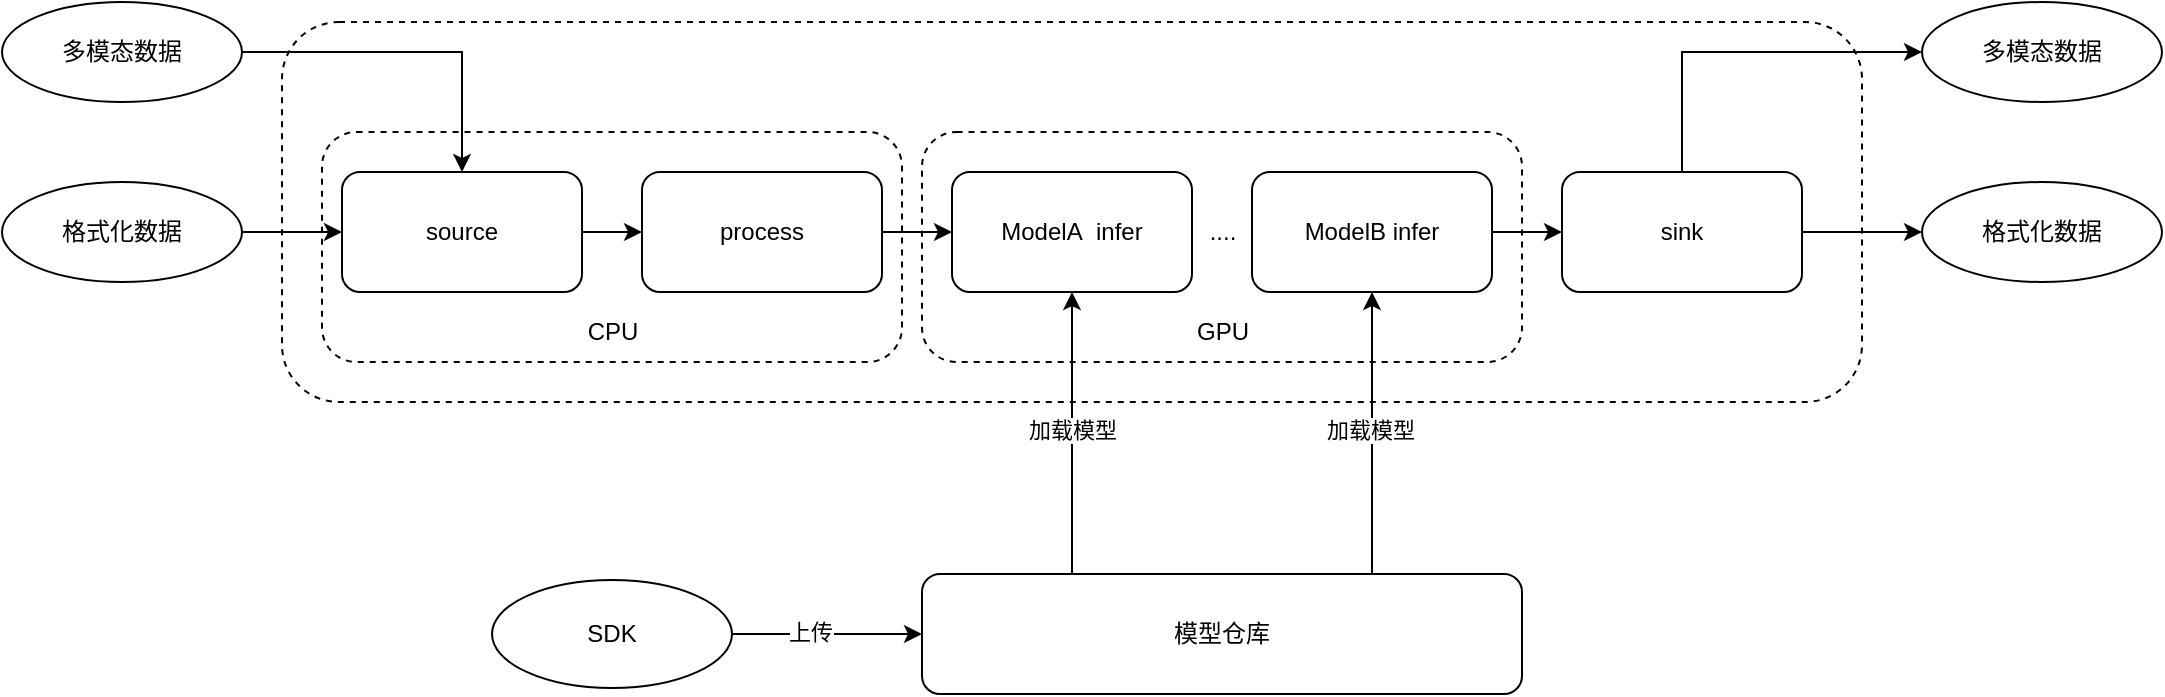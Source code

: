 <mxfile version="26.0.14">
  <diagram name="第 1 页" id="HdEpM-O0TYkWLyy1JGO3">
    <mxGraphModel dx="2901" dy="1145" grid="1" gridSize="10" guides="1" tooltips="1" connect="1" arrows="1" fold="1" page="1" pageScale="1" pageWidth="827" pageHeight="1169" math="0" shadow="0">
      <root>
        <mxCell id="0" />
        <mxCell id="1" parent="0" />
        <mxCell id="ikudgs5sdGQ6XO9FpwnY-12" value="" style="rounded=1;whiteSpace=wrap;html=1;dashed=1;" vertex="1" parent="1">
          <mxGeometry x="100" y="530" width="790" height="190" as="geometry" />
        </mxCell>
        <mxCell id="ikudgs5sdGQ6XO9FpwnY-19" style="edgeStyle=orthogonalEdgeStyle;rounded=0;orthogonalLoop=1;jettySize=auto;html=1;exitX=1;exitY=0.5;exitDx=0;exitDy=0;entryX=0;entryY=0.5;entryDx=0;entryDy=0;" edge="1" parent="1" source="ikudgs5sdGQ6XO9FpwnY-13" target="ikudgs5sdGQ6XO9FpwnY-35">
          <mxGeometry relative="1" as="geometry" />
        </mxCell>
        <mxCell id="ikudgs5sdGQ6XO9FpwnY-13" value="source" style="rounded=1;whiteSpace=wrap;html=1;" vertex="1" parent="1">
          <mxGeometry x="130" y="605" width="120" height="60" as="geometry" />
        </mxCell>
        <mxCell id="ikudgs5sdGQ6XO9FpwnY-14" value="ModelA&amp;nbsp; infer" style="rounded=1;whiteSpace=wrap;html=1;" vertex="1" parent="1">
          <mxGeometry x="435" y="605" width="120" height="60" as="geometry" />
        </mxCell>
        <mxCell id="ikudgs5sdGQ6XO9FpwnY-17" style="edgeStyle=orthogonalEdgeStyle;rounded=0;orthogonalLoop=1;jettySize=auto;html=1;exitX=1;exitY=0.5;exitDx=0;exitDy=0;entryX=0;entryY=0.5;entryDx=0;entryDy=0;" edge="1" parent="1" source="ikudgs5sdGQ6XO9FpwnY-15" target="ikudgs5sdGQ6XO9FpwnY-13">
          <mxGeometry relative="1" as="geometry" />
        </mxCell>
        <mxCell id="ikudgs5sdGQ6XO9FpwnY-15" value="格式化数据" style="ellipse;whiteSpace=wrap;html=1;" vertex="1" parent="1">
          <mxGeometry x="-40" y="610" width="120" height="50" as="geometry" />
        </mxCell>
        <mxCell id="ikudgs5sdGQ6XO9FpwnY-18" style="edgeStyle=orthogonalEdgeStyle;rounded=0;orthogonalLoop=1;jettySize=auto;html=1;exitX=1;exitY=0.5;exitDx=0;exitDy=0;entryX=0.5;entryY=0;entryDx=0;entryDy=0;" edge="1" parent="1" source="ikudgs5sdGQ6XO9FpwnY-16" target="ikudgs5sdGQ6XO9FpwnY-13">
          <mxGeometry relative="1" as="geometry" />
        </mxCell>
        <mxCell id="ikudgs5sdGQ6XO9FpwnY-16" value="多模态数据" style="ellipse;whiteSpace=wrap;html=1;" vertex="1" parent="1">
          <mxGeometry x="-40" y="520" width="120" height="50" as="geometry" />
        </mxCell>
        <mxCell id="ikudgs5sdGQ6XO9FpwnY-23" style="edgeStyle=orthogonalEdgeStyle;rounded=0;orthogonalLoop=1;jettySize=auto;html=1;exitX=1;exitY=0.5;exitDx=0;exitDy=0;entryX=0;entryY=0.5;entryDx=0;entryDy=0;" edge="1" parent="1" source="ikudgs5sdGQ6XO9FpwnY-20" target="ikudgs5sdGQ6XO9FpwnY-22">
          <mxGeometry relative="1" as="geometry" />
        </mxCell>
        <mxCell id="ikudgs5sdGQ6XO9FpwnY-20" value="ModelB infer" style="rounded=1;whiteSpace=wrap;html=1;" vertex="1" parent="1">
          <mxGeometry x="585" y="605" width="120" height="60" as="geometry" />
        </mxCell>
        <mxCell id="ikudgs5sdGQ6XO9FpwnY-26" style="edgeStyle=orthogonalEdgeStyle;rounded=0;orthogonalLoop=1;jettySize=auto;html=1;exitX=1;exitY=0.5;exitDx=0;exitDy=0;entryX=0;entryY=0.5;entryDx=0;entryDy=0;" edge="1" parent="1" source="ikudgs5sdGQ6XO9FpwnY-22" target="ikudgs5sdGQ6XO9FpwnY-24">
          <mxGeometry relative="1" as="geometry" />
        </mxCell>
        <mxCell id="ikudgs5sdGQ6XO9FpwnY-27" style="edgeStyle=orthogonalEdgeStyle;rounded=0;orthogonalLoop=1;jettySize=auto;html=1;exitX=0.5;exitY=0;exitDx=0;exitDy=0;entryX=0;entryY=0.5;entryDx=0;entryDy=0;" edge="1" parent="1" source="ikudgs5sdGQ6XO9FpwnY-22" target="ikudgs5sdGQ6XO9FpwnY-25">
          <mxGeometry relative="1" as="geometry" />
        </mxCell>
        <mxCell id="ikudgs5sdGQ6XO9FpwnY-22" value="sink" style="rounded=1;whiteSpace=wrap;html=1;" vertex="1" parent="1">
          <mxGeometry x="740" y="605" width="120" height="60" as="geometry" />
        </mxCell>
        <mxCell id="ikudgs5sdGQ6XO9FpwnY-24" value="格式化数据" style="ellipse;whiteSpace=wrap;html=1;" vertex="1" parent="1">
          <mxGeometry x="920" y="610" width="120" height="50" as="geometry" />
        </mxCell>
        <mxCell id="ikudgs5sdGQ6XO9FpwnY-25" value="多模态数据" style="ellipse;whiteSpace=wrap;html=1;" vertex="1" parent="1">
          <mxGeometry x="920" y="520" width="120" height="50" as="geometry" />
        </mxCell>
        <mxCell id="ikudgs5sdGQ6XO9FpwnY-29" style="edgeStyle=orthogonalEdgeStyle;rounded=0;orthogonalLoop=1;jettySize=auto;html=1;exitX=0.25;exitY=0;exitDx=0;exitDy=0;entryX=0.5;entryY=1;entryDx=0;entryDy=0;" edge="1" parent="1" source="ikudgs5sdGQ6XO9FpwnY-28" target="ikudgs5sdGQ6XO9FpwnY-14">
          <mxGeometry relative="1" as="geometry" />
        </mxCell>
        <mxCell id="ikudgs5sdGQ6XO9FpwnY-32" value="加载模型" style="edgeLabel;html=1;align=center;verticalAlign=middle;resizable=0;points=[];" vertex="1" connectable="0" parent="ikudgs5sdGQ6XO9FpwnY-29">
          <mxGeometry x="0.018" relative="1" as="geometry">
            <mxPoint as="offset" />
          </mxGeometry>
        </mxCell>
        <mxCell id="ikudgs5sdGQ6XO9FpwnY-31" style="edgeStyle=orthogonalEdgeStyle;rounded=0;orthogonalLoop=1;jettySize=auto;html=1;exitX=0.75;exitY=0;exitDx=0;exitDy=0;entryX=0.5;entryY=1;entryDx=0;entryDy=0;" edge="1" parent="1" source="ikudgs5sdGQ6XO9FpwnY-28" target="ikudgs5sdGQ6XO9FpwnY-20">
          <mxGeometry relative="1" as="geometry" />
        </mxCell>
        <mxCell id="ikudgs5sdGQ6XO9FpwnY-33" value="加载模型" style="edgeLabel;html=1;align=center;verticalAlign=middle;resizable=0;points=[];" vertex="1" connectable="0" parent="ikudgs5sdGQ6XO9FpwnY-31">
          <mxGeometry x="0.018" y="1" relative="1" as="geometry">
            <mxPoint as="offset" />
          </mxGeometry>
        </mxCell>
        <mxCell id="ikudgs5sdGQ6XO9FpwnY-28" value="模型仓库" style="rounded=1;whiteSpace=wrap;html=1;" vertex="1" parent="1">
          <mxGeometry x="420" y="806" width="300" height="60" as="geometry" />
        </mxCell>
        <mxCell id="ikudgs5sdGQ6XO9FpwnY-36" style="edgeStyle=orthogonalEdgeStyle;rounded=0;orthogonalLoop=1;jettySize=auto;html=1;exitX=1;exitY=0.5;exitDx=0;exitDy=0;entryX=0;entryY=0.5;entryDx=0;entryDy=0;" edge="1" parent="1" source="ikudgs5sdGQ6XO9FpwnY-35" target="ikudgs5sdGQ6XO9FpwnY-14">
          <mxGeometry relative="1" as="geometry" />
        </mxCell>
        <mxCell id="ikudgs5sdGQ6XO9FpwnY-35" value="process" style="rounded=1;whiteSpace=wrap;html=1;" vertex="1" parent="1">
          <mxGeometry x="280" y="605" width="120" height="60" as="geometry" />
        </mxCell>
        <mxCell id="ikudgs5sdGQ6XO9FpwnY-37" value="...." style="text;html=1;align=center;verticalAlign=middle;resizable=0;points=[];autosize=1;strokeColor=none;fillColor=none;" vertex="1" parent="1">
          <mxGeometry x="550" y="620" width="40" height="30" as="geometry" />
        </mxCell>
        <mxCell id="ikudgs5sdGQ6XO9FpwnY-38" value="" style="rounded=1;whiteSpace=wrap;html=1;fillColor=none;dashed=1;" vertex="1" parent="1">
          <mxGeometry x="120" y="585" width="290" height="115" as="geometry" />
        </mxCell>
        <mxCell id="ikudgs5sdGQ6XO9FpwnY-40" value="CPU" style="text;html=1;align=center;verticalAlign=middle;resizable=0;points=[];autosize=1;strokeColor=none;fillColor=none;" vertex="1" parent="1">
          <mxGeometry x="240" y="670" width="50" height="30" as="geometry" />
        </mxCell>
        <mxCell id="ikudgs5sdGQ6XO9FpwnY-41" value="" style="rounded=1;whiteSpace=wrap;html=1;fillColor=none;dashed=1;" vertex="1" parent="1">
          <mxGeometry x="420" y="585" width="300" height="115" as="geometry" />
        </mxCell>
        <mxCell id="ikudgs5sdGQ6XO9FpwnY-42" value="GPU" style="text;html=1;align=center;verticalAlign=middle;resizable=0;points=[];autosize=1;strokeColor=none;fillColor=none;" vertex="1" parent="1">
          <mxGeometry x="545" y="670" width="50" height="30" as="geometry" />
        </mxCell>
        <mxCell id="ikudgs5sdGQ6XO9FpwnY-44" style="edgeStyle=orthogonalEdgeStyle;rounded=0;orthogonalLoop=1;jettySize=auto;html=1;exitX=1;exitY=0.5;exitDx=0;exitDy=0;entryX=0;entryY=0.5;entryDx=0;entryDy=0;" edge="1" parent="1" source="ikudgs5sdGQ6XO9FpwnY-43" target="ikudgs5sdGQ6XO9FpwnY-28">
          <mxGeometry relative="1" as="geometry" />
        </mxCell>
        <mxCell id="ikudgs5sdGQ6XO9FpwnY-45" value="上传" style="edgeLabel;html=1;align=center;verticalAlign=middle;resizable=0;points=[];" vertex="1" connectable="0" parent="ikudgs5sdGQ6XO9FpwnY-44">
          <mxGeometry x="-0.179" y="1" relative="1" as="geometry">
            <mxPoint as="offset" />
          </mxGeometry>
        </mxCell>
        <mxCell id="ikudgs5sdGQ6XO9FpwnY-43" value="SDK" style="ellipse;whiteSpace=wrap;html=1;" vertex="1" parent="1">
          <mxGeometry x="205" y="809" width="120" height="54" as="geometry" />
        </mxCell>
      </root>
    </mxGraphModel>
  </diagram>
</mxfile>
